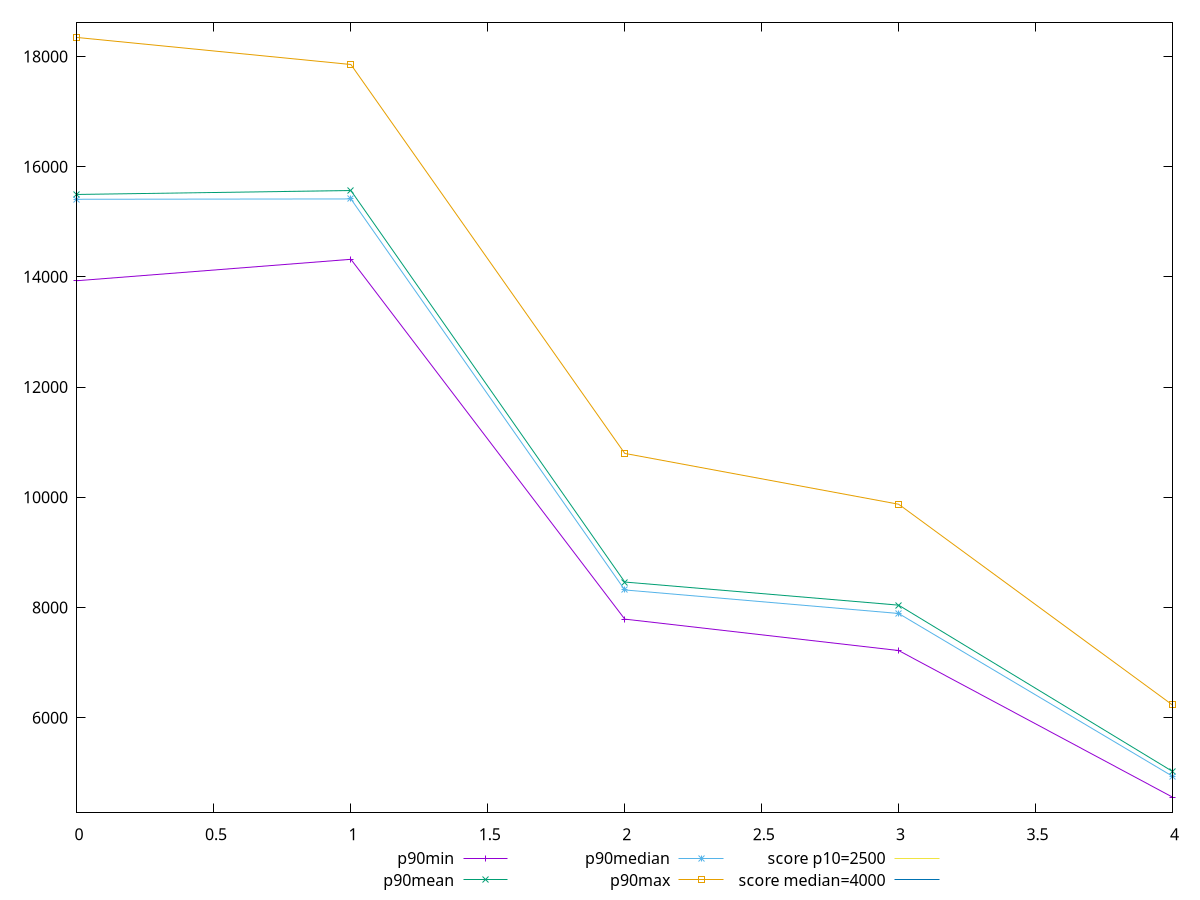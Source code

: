 reset

$p90Min <<EOF
0 13930.275
1 14318.820999999998
2 7789.631000000003
3 7219.720000000001
4 4559.5615
EOF

$p90Mean <<EOF
0 15495.185377659578
1 15567.054053191492
2 8462.612265957448
3 8043.17995744681
4 5026.011776595746
EOF

$p90Median <<EOF
0 15407.884750000001
1 15414.232250000001
2 8319.118
3 7891.980750000001
4 4938.0335000000005
EOF

$p90Max <<EOF
0 18343.446500000002
1 17853.050999999996
2 10796.446999999996
3 9874.302000000003
4 6231.762500000001
EOF

set key outside below
set xrange [0:4]
set yrange [4283.8838:18619.124200000002]
set trange [4283.8838:18619.124200000002]
set terminal svg size 640, 560 enhanced background rgb 'white'
set output "report_00013_2021-02-09T12-04-24.940Z/largest-contentful-paint/progression/value.svg"

plot $p90Min title "p90min" with linespoints, \
     $p90Mean title "p90mean" with linespoints, \
     $p90Median title "p90median" with linespoints, \
     $p90Max title "p90max" with linespoints, \
     2500 title "score p10=2500", \
     4000 title "score median=4000"

reset
